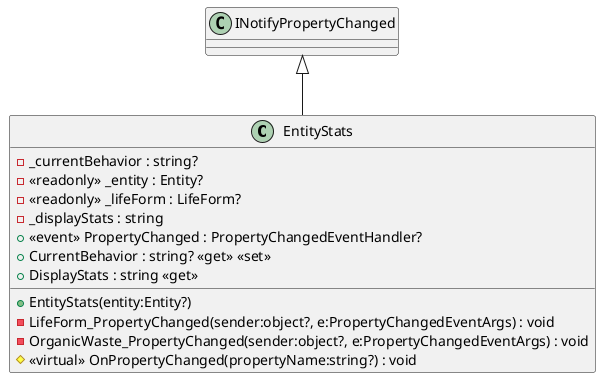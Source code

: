 @startuml
class EntityStats {
    - _currentBehavior : string?
    - <<readonly>> _entity : Entity?
    - <<readonly>> _lifeForm : LifeForm?
    - _displayStats : string
    +  <<event>> PropertyChanged : PropertyChangedEventHandler? 
    + EntityStats(entity:Entity?)
    - LifeForm_PropertyChanged(sender:object?, e:PropertyChangedEventArgs) : void
    - OrganicWaste_PropertyChanged(sender:object?, e:PropertyChangedEventArgs) : void
    + CurrentBehavior : string? <<get>> <<set>>
    + DisplayStats : string <<get>>
    # <<virtual>> OnPropertyChanged(propertyName:string?) : void
}
INotifyPropertyChanged <|-- EntityStats
@enduml

